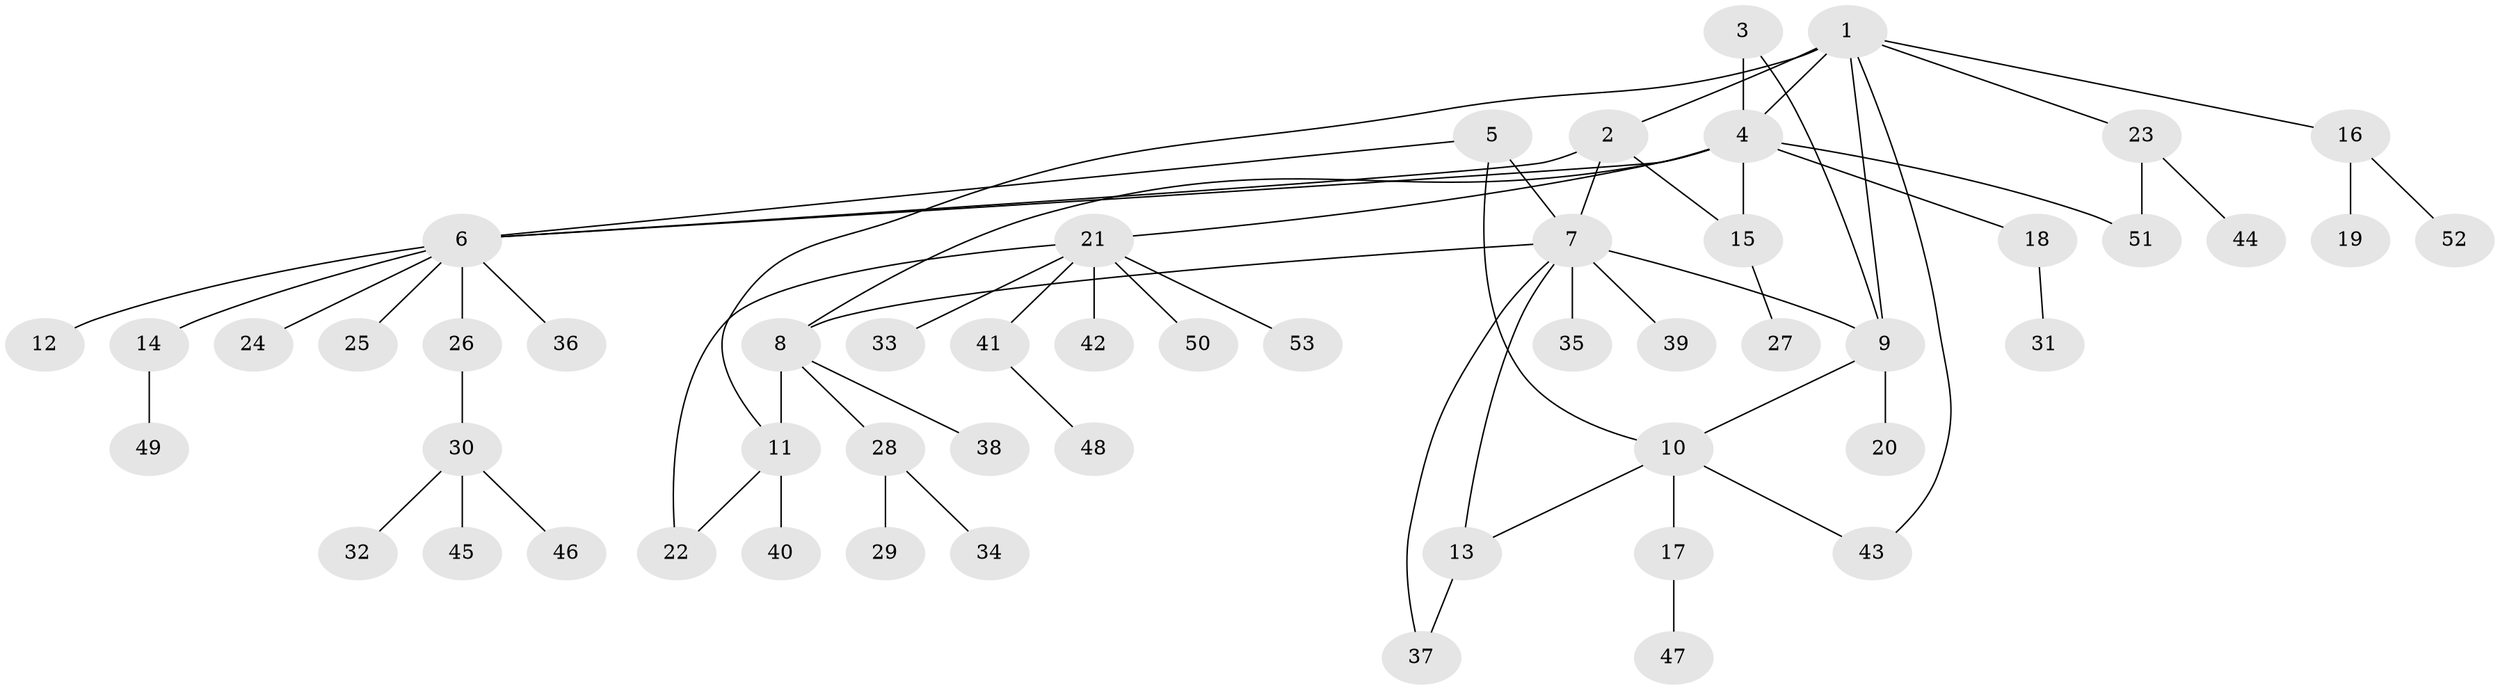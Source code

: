// Generated by graph-tools (version 1.1) at 2025/50/03/09/25 03:50:35]
// undirected, 53 vertices, 65 edges
graph export_dot {
graph [start="1"]
  node [color=gray90,style=filled];
  1;
  2;
  3;
  4;
  5;
  6;
  7;
  8;
  9;
  10;
  11;
  12;
  13;
  14;
  15;
  16;
  17;
  18;
  19;
  20;
  21;
  22;
  23;
  24;
  25;
  26;
  27;
  28;
  29;
  30;
  31;
  32;
  33;
  34;
  35;
  36;
  37;
  38;
  39;
  40;
  41;
  42;
  43;
  44;
  45;
  46;
  47;
  48;
  49;
  50;
  51;
  52;
  53;
  1 -- 2;
  1 -- 4;
  1 -- 9;
  1 -- 11;
  1 -- 16;
  1 -- 23;
  1 -- 43;
  2 -- 6;
  2 -- 7;
  2 -- 15;
  3 -- 4;
  3 -- 9;
  4 -- 6;
  4 -- 8;
  4 -- 15;
  4 -- 18;
  4 -- 21;
  4 -- 51;
  5 -- 6;
  5 -- 7;
  5 -- 10;
  6 -- 12;
  6 -- 14;
  6 -- 24;
  6 -- 25;
  6 -- 26;
  6 -- 36;
  7 -- 8;
  7 -- 9;
  7 -- 13;
  7 -- 35;
  7 -- 37;
  7 -- 39;
  8 -- 11;
  8 -- 28;
  8 -- 38;
  9 -- 10;
  9 -- 20;
  10 -- 13;
  10 -- 17;
  10 -- 43;
  11 -- 22;
  11 -- 40;
  13 -- 37;
  14 -- 49;
  15 -- 27;
  16 -- 19;
  16 -- 52;
  17 -- 47;
  18 -- 31;
  21 -- 22;
  21 -- 33;
  21 -- 41;
  21 -- 42;
  21 -- 50;
  21 -- 53;
  23 -- 44;
  23 -- 51;
  26 -- 30;
  28 -- 29;
  28 -- 34;
  30 -- 32;
  30 -- 45;
  30 -- 46;
  41 -- 48;
}
